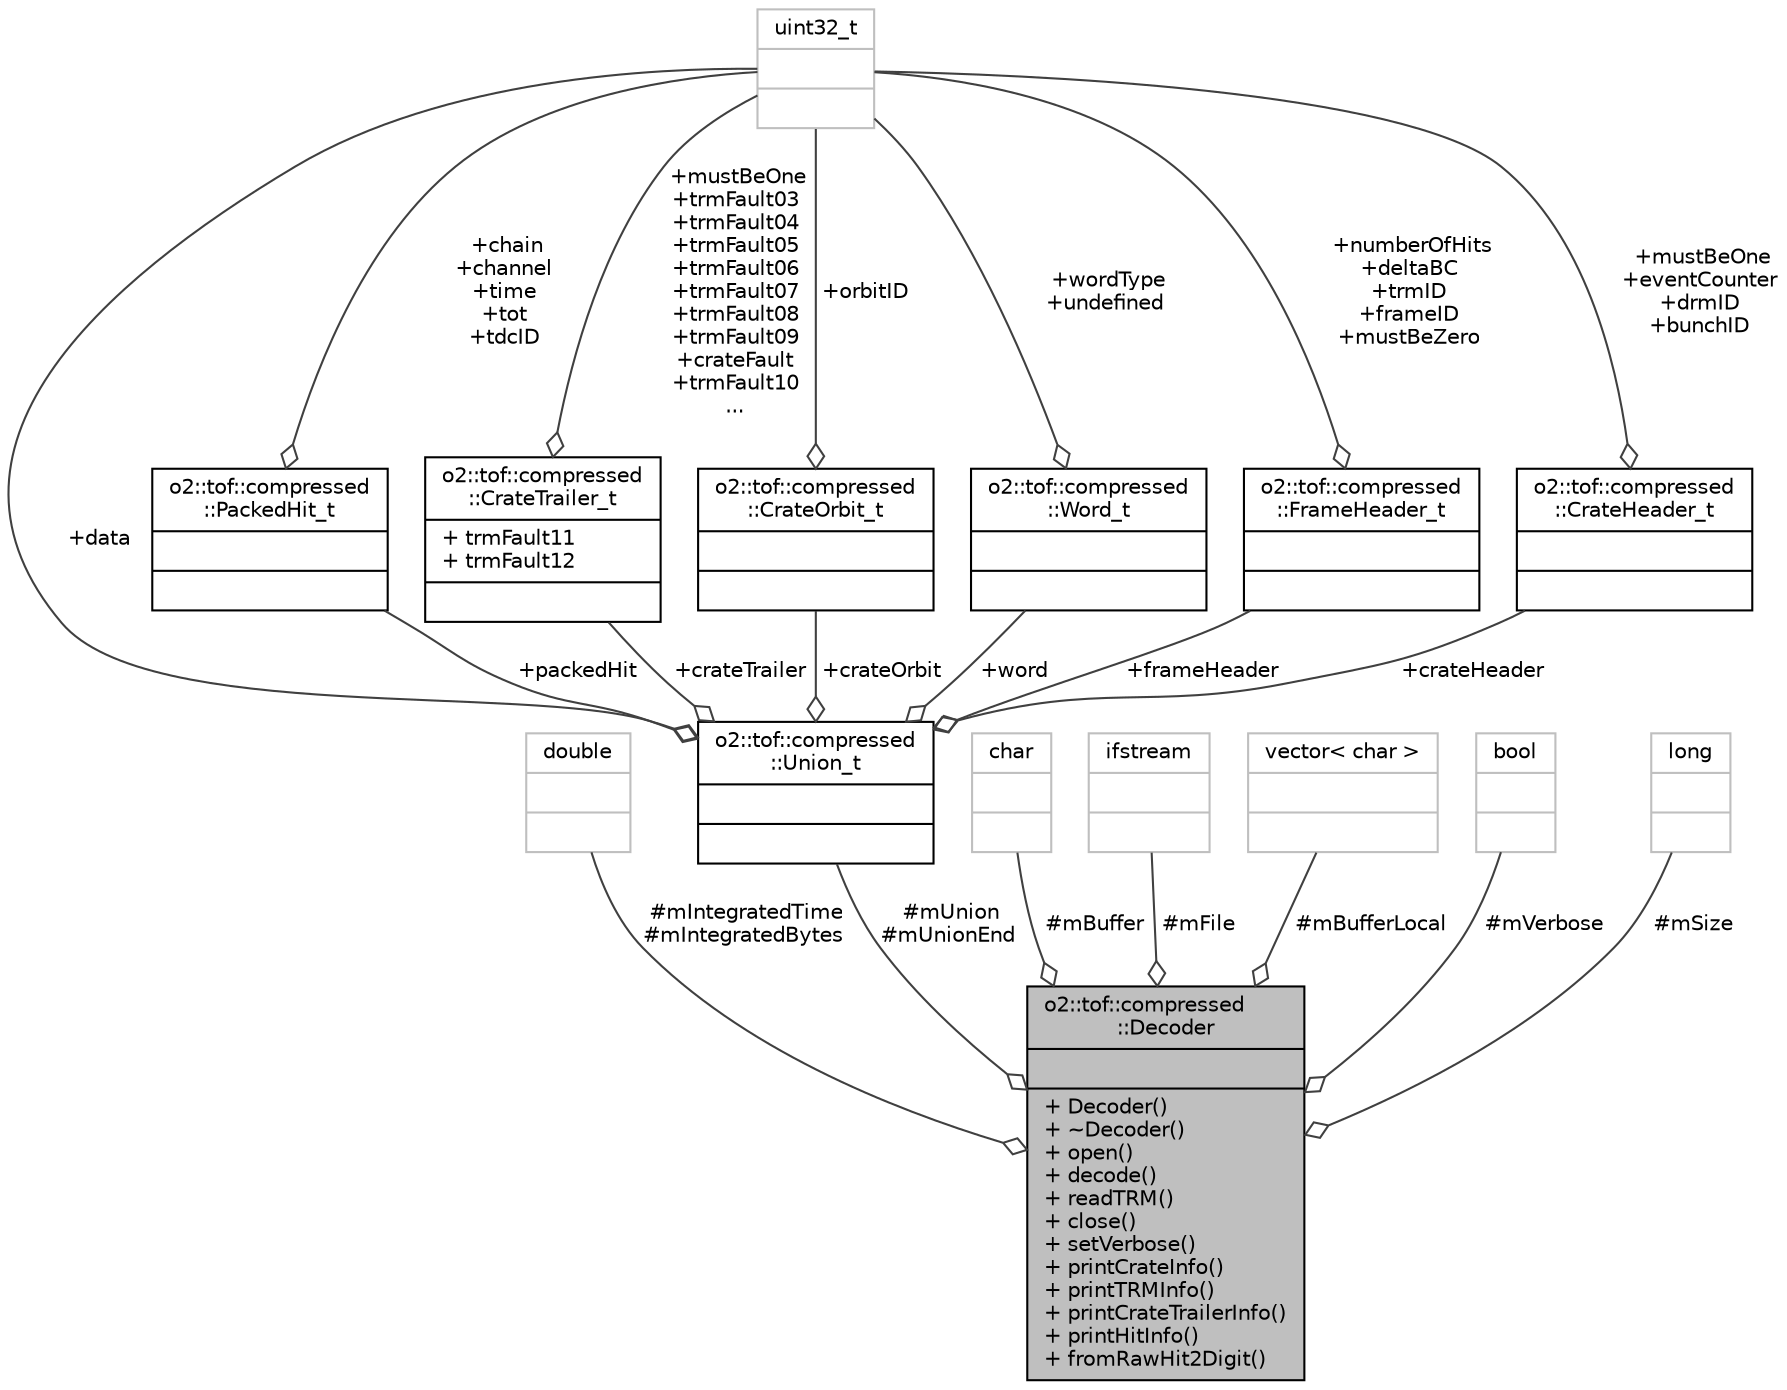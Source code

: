 digraph "o2::tof::compressed::Decoder"
{
 // INTERACTIVE_SVG=YES
  bgcolor="transparent";
  edge [fontname="Helvetica",fontsize="10",labelfontname="Helvetica",labelfontsize="10"];
  node [fontname="Helvetica",fontsize="10",shape=record];
  Node1 [label="{o2::tof::compressed\l::Decoder\n||+ Decoder()\l+ ~Decoder()\l+ open()\l+ decode()\l+ readTRM()\l+ close()\l+ setVerbose()\l+ printCrateInfo()\l+ printTRMInfo()\l+ printCrateTrailerInfo()\l+ printHitInfo()\l+ fromRawHit2Digit()\l}",height=0.2,width=0.4,color="black", fillcolor="grey75", style="filled", fontcolor="black"];
  Node2 -> Node1 [color="grey25",fontsize="10",style="solid",label=" #mIntegratedTime\n#mIntegratedBytes" ,arrowhead="odiamond",fontname="Helvetica"];
  Node2 [label="{double\n||}",height=0.2,width=0.4,color="grey75"];
  Node3 -> Node1 [color="grey25",fontsize="10",style="solid",label=" #mUnion\n#mUnionEnd" ,arrowhead="odiamond",fontname="Helvetica"];
  Node3 [label="{o2::tof::compressed\l::Union_t\n||}",height=0.2,width=0.4,color="black",URL="$df/dd7/uniono2_1_1tof_1_1compressed_1_1Union__t.html"];
  Node4 -> Node3 [color="grey25",fontsize="10",style="solid",label=" +packedHit" ,arrowhead="odiamond",fontname="Helvetica"];
  Node4 [label="{o2::tof::compressed\l::PackedHit_t\n||}",height=0.2,width=0.4,color="black",URL="$df/d87/structo2_1_1tof_1_1compressed_1_1PackedHit__t.html"];
  Node5 -> Node4 [color="grey25",fontsize="10",style="solid",label=" +chain\n+channel\n+time\n+tot\n+tdcID" ,arrowhead="odiamond",fontname="Helvetica"];
  Node5 [label="{uint32_t\n||}",height=0.2,width=0.4,color="grey75"];
  Node6 -> Node3 [color="grey25",fontsize="10",style="solid",label=" +crateTrailer" ,arrowhead="odiamond",fontname="Helvetica"];
  Node6 [label="{o2::tof::compressed\l::CrateTrailer_t\n|+ trmFault11\l+ trmFault12\l|}",height=0.2,width=0.4,color="black",URL="$dc/d31/structo2_1_1tof_1_1compressed_1_1CrateTrailer__t.html"];
  Node5 -> Node6 [color="grey25",fontsize="10",style="solid",label=" +mustBeOne\n+trmFault03\n+trmFault04\n+trmFault05\n+trmFault06\n+trmFault07\n+trmFault08\n+trmFault09\n+crateFault\n+trmFault10\n..." ,arrowhead="odiamond",fontname="Helvetica"];
  Node7 -> Node3 [color="grey25",fontsize="10",style="solid",label=" +crateOrbit" ,arrowhead="odiamond",fontname="Helvetica"];
  Node7 [label="{o2::tof::compressed\l::CrateOrbit_t\n||}",height=0.2,width=0.4,color="black",URL="$d0/df7/structo2_1_1tof_1_1compressed_1_1CrateOrbit__t.html"];
  Node5 -> Node7 [color="grey25",fontsize="10",style="solid",label=" +orbitID" ,arrowhead="odiamond",fontname="Helvetica"];
  Node8 -> Node3 [color="grey25",fontsize="10",style="solid",label=" +word" ,arrowhead="odiamond",fontname="Helvetica"];
  Node8 [label="{o2::tof::compressed\l::Word_t\n||}",height=0.2,width=0.4,color="black",URL="$d5/d0d/structo2_1_1tof_1_1compressed_1_1Word__t.html"];
  Node5 -> Node8 [color="grey25",fontsize="10",style="solid",label=" +wordType\n+undefined" ,arrowhead="odiamond",fontname="Helvetica"];
  Node5 -> Node3 [color="grey25",fontsize="10",style="solid",label=" +data" ,arrowhead="odiamond",fontname="Helvetica"];
  Node9 -> Node3 [color="grey25",fontsize="10",style="solid",label=" +frameHeader" ,arrowhead="odiamond",fontname="Helvetica"];
  Node9 [label="{o2::tof::compressed\l::FrameHeader_t\n||}",height=0.2,width=0.4,color="black",URL="$df/d7e/structo2_1_1tof_1_1compressed_1_1FrameHeader__t.html"];
  Node5 -> Node9 [color="grey25",fontsize="10",style="solid",label=" +numberOfHits\n+deltaBC\n+trmID\n+frameID\n+mustBeZero" ,arrowhead="odiamond",fontname="Helvetica"];
  Node10 -> Node3 [color="grey25",fontsize="10",style="solid",label=" +crateHeader" ,arrowhead="odiamond",fontname="Helvetica"];
  Node10 [label="{o2::tof::compressed\l::CrateHeader_t\n||}",height=0.2,width=0.4,color="black",URL="$d5/da4/structo2_1_1tof_1_1compressed_1_1CrateHeader__t.html"];
  Node5 -> Node10 [color="grey25",fontsize="10",style="solid",label=" +mustBeOne\n+eventCounter\n+drmID\n+bunchID" ,arrowhead="odiamond",fontname="Helvetica"];
  Node11 -> Node1 [color="grey25",fontsize="10",style="solid",label=" #mBuffer" ,arrowhead="odiamond",fontname="Helvetica"];
  Node11 [label="{char\n||}",height=0.2,width=0.4,color="grey75"];
  Node12 -> Node1 [color="grey25",fontsize="10",style="solid",label=" #mFile" ,arrowhead="odiamond",fontname="Helvetica"];
  Node12 [label="{ifstream\n||}",height=0.2,width=0.4,color="grey75"];
  Node13 -> Node1 [color="grey25",fontsize="10",style="solid",label=" #mBufferLocal" ,arrowhead="odiamond",fontname="Helvetica"];
  Node13 [label="{vector\< char \>\n||}",height=0.2,width=0.4,color="grey75"];
  Node14 -> Node1 [color="grey25",fontsize="10",style="solid",label=" #mVerbose" ,arrowhead="odiamond",fontname="Helvetica"];
  Node14 [label="{bool\n||}",height=0.2,width=0.4,color="grey75"];
  Node15 -> Node1 [color="grey25",fontsize="10",style="solid",label=" #mSize" ,arrowhead="odiamond",fontname="Helvetica"];
  Node15 [label="{long\n||}",height=0.2,width=0.4,color="grey75"];
}

